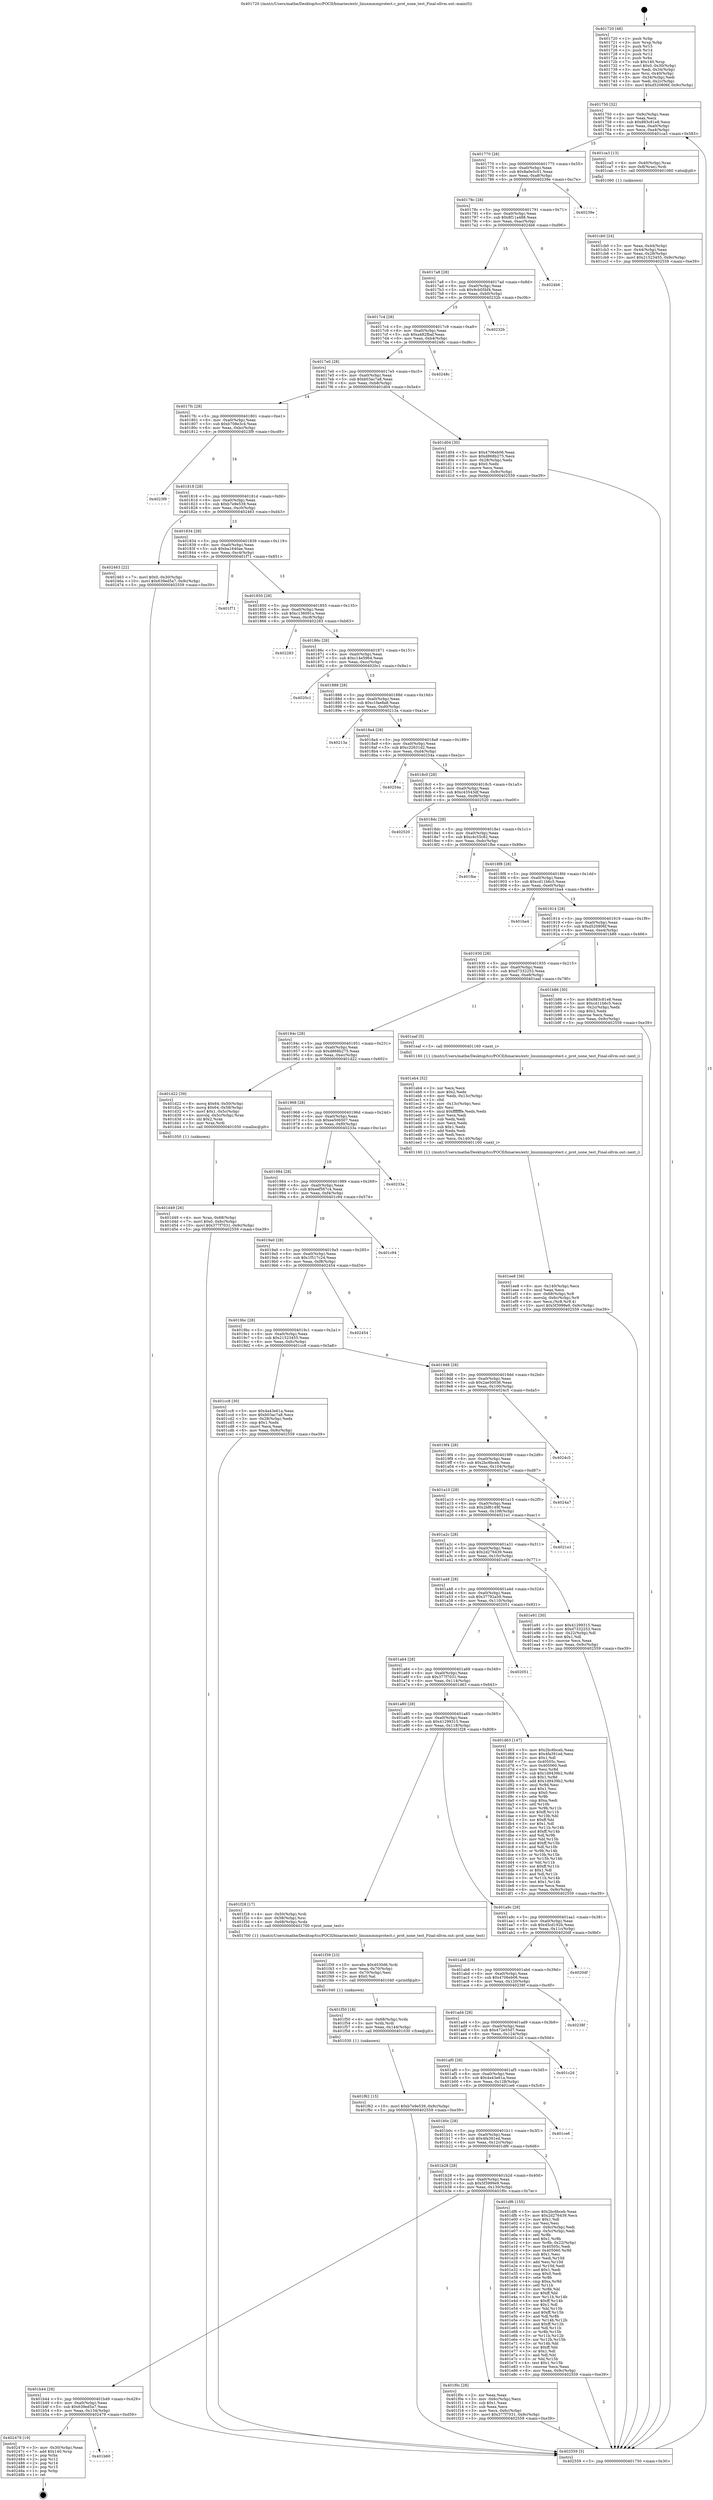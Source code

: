 digraph "0x401720" {
  label = "0x401720 (/mnt/c/Users/mathe/Desktop/tcc/POCII/binaries/extr_linuxmmmprotect.c_prot_none_test_Final-ollvm.out::main(0))"
  labelloc = "t"
  node[shape=record]

  Entry [label="",width=0.3,height=0.3,shape=circle,fillcolor=black,style=filled]
  "0x401750" [label="{
     0x401750 [32]\l
     | [instrs]\l
     &nbsp;&nbsp;0x401750 \<+6\>: mov -0x9c(%rbp),%eax\l
     &nbsp;&nbsp;0x401756 \<+2\>: mov %eax,%ecx\l
     &nbsp;&nbsp;0x401758 \<+6\>: sub $0x883c81e8,%ecx\l
     &nbsp;&nbsp;0x40175e \<+6\>: mov %eax,-0xa0(%rbp)\l
     &nbsp;&nbsp;0x401764 \<+6\>: mov %ecx,-0xa4(%rbp)\l
     &nbsp;&nbsp;0x40176a \<+6\>: je 0000000000401ca3 \<main+0x583\>\l
  }"]
  "0x401ca3" [label="{
     0x401ca3 [13]\l
     | [instrs]\l
     &nbsp;&nbsp;0x401ca3 \<+4\>: mov -0x40(%rbp),%rax\l
     &nbsp;&nbsp;0x401ca7 \<+4\>: mov 0x8(%rax),%rdi\l
     &nbsp;&nbsp;0x401cab \<+5\>: call 0000000000401060 \<atoi@plt\>\l
     | [calls]\l
     &nbsp;&nbsp;0x401060 \{1\} (unknown)\l
  }"]
  "0x401770" [label="{
     0x401770 [28]\l
     | [instrs]\l
     &nbsp;&nbsp;0x401770 \<+5\>: jmp 0000000000401775 \<main+0x55\>\l
     &nbsp;&nbsp;0x401775 \<+6\>: mov -0xa0(%rbp),%eax\l
     &nbsp;&nbsp;0x40177b \<+5\>: sub $0x8a0e5c01,%eax\l
     &nbsp;&nbsp;0x401780 \<+6\>: mov %eax,-0xa8(%rbp)\l
     &nbsp;&nbsp;0x401786 \<+6\>: je 000000000040239e \<main+0xc7e\>\l
  }"]
  Exit [label="",width=0.3,height=0.3,shape=circle,fillcolor=black,style=filled,peripheries=2]
  "0x40239e" [label="{
     0x40239e\l
  }", style=dashed]
  "0x40178c" [label="{
     0x40178c [28]\l
     | [instrs]\l
     &nbsp;&nbsp;0x40178c \<+5\>: jmp 0000000000401791 \<main+0x71\>\l
     &nbsp;&nbsp;0x401791 \<+6\>: mov -0xa0(%rbp),%eax\l
     &nbsp;&nbsp;0x401797 \<+5\>: sub $0x8f11a488,%eax\l
     &nbsp;&nbsp;0x40179c \<+6\>: mov %eax,-0xac(%rbp)\l
     &nbsp;&nbsp;0x4017a2 \<+6\>: je 00000000004024b6 \<main+0xd96\>\l
  }"]
  "0x401b60" [label="{
     0x401b60\l
  }", style=dashed]
  "0x4024b6" [label="{
     0x4024b6\l
  }", style=dashed]
  "0x4017a8" [label="{
     0x4017a8 [28]\l
     | [instrs]\l
     &nbsp;&nbsp;0x4017a8 \<+5\>: jmp 00000000004017ad \<main+0x8d\>\l
     &nbsp;&nbsp;0x4017ad \<+6\>: mov -0xa0(%rbp),%eax\l
     &nbsp;&nbsp;0x4017b3 \<+5\>: sub $0x9cb05bf4,%eax\l
     &nbsp;&nbsp;0x4017b8 \<+6\>: mov %eax,-0xb0(%rbp)\l
     &nbsp;&nbsp;0x4017be \<+6\>: je 000000000040232b \<main+0xc0b\>\l
  }"]
  "0x402479" [label="{
     0x402479 [19]\l
     | [instrs]\l
     &nbsp;&nbsp;0x402479 \<+3\>: mov -0x30(%rbp),%eax\l
     &nbsp;&nbsp;0x40247c \<+7\>: add $0x140,%rsp\l
     &nbsp;&nbsp;0x402483 \<+1\>: pop %rbx\l
     &nbsp;&nbsp;0x402484 \<+2\>: pop %r12\l
     &nbsp;&nbsp;0x402486 \<+2\>: pop %r14\l
     &nbsp;&nbsp;0x402488 \<+2\>: pop %r15\l
     &nbsp;&nbsp;0x40248a \<+1\>: pop %rbp\l
     &nbsp;&nbsp;0x40248b \<+1\>: ret\l
  }"]
  "0x40232b" [label="{
     0x40232b\l
  }", style=dashed]
  "0x4017c4" [label="{
     0x4017c4 [28]\l
     | [instrs]\l
     &nbsp;&nbsp;0x4017c4 \<+5\>: jmp 00000000004017c9 \<main+0xa9\>\l
     &nbsp;&nbsp;0x4017c9 \<+6\>: mov -0xa0(%rbp),%eax\l
     &nbsp;&nbsp;0x4017cf \<+5\>: sub $0xa482fbaf,%eax\l
     &nbsp;&nbsp;0x4017d4 \<+6\>: mov %eax,-0xb4(%rbp)\l
     &nbsp;&nbsp;0x4017da \<+6\>: je 000000000040248c \<main+0xd6c\>\l
  }"]
  "0x401f62" [label="{
     0x401f62 [15]\l
     | [instrs]\l
     &nbsp;&nbsp;0x401f62 \<+10\>: movl $0xb7e9e539,-0x9c(%rbp)\l
     &nbsp;&nbsp;0x401f6c \<+5\>: jmp 0000000000402559 \<main+0xe39\>\l
  }"]
  "0x40248c" [label="{
     0x40248c\l
  }", style=dashed]
  "0x4017e0" [label="{
     0x4017e0 [28]\l
     | [instrs]\l
     &nbsp;&nbsp;0x4017e0 \<+5\>: jmp 00000000004017e5 \<main+0xc5\>\l
     &nbsp;&nbsp;0x4017e5 \<+6\>: mov -0xa0(%rbp),%eax\l
     &nbsp;&nbsp;0x4017eb \<+5\>: sub $0xb03ac7a8,%eax\l
     &nbsp;&nbsp;0x4017f0 \<+6\>: mov %eax,-0xb8(%rbp)\l
     &nbsp;&nbsp;0x4017f6 \<+6\>: je 0000000000401d04 \<main+0x5e4\>\l
  }"]
  "0x401f50" [label="{
     0x401f50 [18]\l
     | [instrs]\l
     &nbsp;&nbsp;0x401f50 \<+4\>: mov -0x68(%rbp),%rdx\l
     &nbsp;&nbsp;0x401f54 \<+3\>: mov %rdx,%rdi\l
     &nbsp;&nbsp;0x401f57 \<+6\>: mov %eax,-0x144(%rbp)\l
     &nbsp;&nbsp;0x401f5d \<+5\>: call 0000000000401030 \<free@plt\>\l
     | [calls]\l
     &nbsp;&nbsp;0x401030 \{1\} (unknown)\l
  }"]
  "0x401d04" [label="{
     0x401d04 [30]\l
     | [instrs]\l
     &nbsp;&nbsp;0x401d04 \<+5\>: mov $0x4706eb06,%eax\l
     &nbsp;&nbsp;0x401d09 \<+5\>: mov $0xd868b275,%ecx\l
     &nbsp;&nbsp;0x401d0e \<+3\>: mov -0x28(%rbp),%edx\l
     &nbsp;&nbsp;0x401d11 \<+3\>: cmp $0x0,%edx\l
     &nbsp;&nbsp;0x401d14 \<+3\>: cmove %ecx,%eax\l
     &nbsp;&nbsp;0x401d17 \<+6\>: mov %eax,-0x9c(%rbp)\l
     &nbsp;&nbsp;0x401d1d \<+5\>: jmp 0000000000402559 \<main+0xe39\>\l
  }"]
  "0x4017fc" [label="{
     0x4017fc [28]\l
     | [instrs]\l
     &nbsp;&nbsp;0x4017fc \<+5\>: jmp 0000000000401801 \<main+0xe1\>\l
     &nbsp;&nbsp;0x401801 \<+6\>: mov -0xa0(%rbp),%eax\l
     &nbsp;&nbsp;0x401807 \<+5\>: sub $0xb708e3c4,%eax\l
     &nbsp;&nbsp;0x40180c \<+6\>: mov %eax,-0xbc(%rbp)\l
     &nbsp;&nbsp;0x401812 \<+6\>: je 00000000004023f9 \<main+0xcd9\>\l
  }"]
  "0x401f39" [label="{
     0x401f39 [23]\l
     | [instrs]\l
     &nbsp;&nbsp;0x401f39 \<+10\>: movabs $0x4030d6,%rdi\l
     &nbsp;&nbsp;0x401f43 \<+3\>: mov %eax,-0x70(%rbp)\l
     &nbsp;&nbsp;0x401f46 \<+3\>: mov -0x70(%rbp),%esi\l
     &nbsp;&nbsp;0x401f49 \<+2\>: mov $0x0,%al\l
     &nbsp;&nbsp;0x401f4b \<+5\>: call 0000000000401040 \<printf@plt\>\l
     | [calls]\l
     &nbsp;&nbsp;0x401040 \{1\} (unknown)\l
  }"]
  "0x4023f9" [label="{
     0x4023f9\l
  }", style=dashed]
  "0x401818" [label="{
     0x401818 [28]\l
     | [instrs]\l
     &nbsp;&nbsp;0x401818 \<+5\>: jmp 000000000040181d \<main+0xfd\>\l
     &nbsp;&nbsp;0x40181d \<+6\>: mov -0xa0(%rbp),%eax\l
     &nbsp;&nbsp;0x401823 \<+5\>: sub $0xb7e9e539,%eax\l
     &nbsp;&nbsp;0x401828 \<+6\>: mov %eax,-0xc0(%rbp)\l
     &nbsp;&nbsp;0x40182e \<+6\>: je 0000000000402463 \<main+0xd43\>\l
  }"]
  "0x401b44" [label="{
     0x401b44 [28]\l
     | [instrs]\l
     &nbsp;&nbsp;0x401b44 \<+5\>: jmp 0000000000401b49 \<main+0x429\>\l
     &nbsp;&nbsp;0x401b49 \<+6\>: mov -0xa0(%rbp),%eax\l
     &nbsp;&nbsp;0x401b4f \<+5\>: sub $0x639ed5a7,%eax\l
     &nbsp;&nbsp;0x401b54 \<+6\>: mov %eax,-0x134(%rbp)\l
     &nbsp;&nbsp;0x401b5a \<+6\>: je 0000000000402479 \<main+0xd59\>\l
  }"]
  "0x402463" [label="{
     0x402463 [22]\l
     | [instrs]\l
     &nbsp;&nbsp;0x402463 \<+7\>: movl $0x0,-0x30(%rbp)\l
     &nbsp;&nbsp;0x40246a \<+10\>: movl $0x639ed5a7,-0x9c(%rbp)\l
     &nbsp;&nbsp;0x402474 \<+5\>: jmp 0000000000402559 \<main+0xe39\>\l
  }"]
  "0x401834" [label="{
     0x401834 [28]\l
     | [instrs]\l
     &nbsp;&nbsp;0x401834 \<+5\>: jmp 0000000000401839 \<main+0x119\>\l
     &nbsp;&nbsp;0x401839 \<+6\>: mov -0xa0(%rbp),%eax\l
     &nbsp;&nbsp;0x40183f \<+5\>: sub $0xba1640ae,%eax\l
     &nbsp;&nbsp;0x401844 \<+6\>: mov %eax,-0xc4(%rbp)\l
     &nbsp;&nbsp;0x40184a \<+6\>: je 0000000000401f71 \<main+0x851\>\l
  }"]
  "0x401f0c" [label="{
     0x401f0c [28]\l
     | [instrs]\l
     &nbsp;&nbsp;0x401f0c \<+2\>: xor %eax,%eax\l
     &nbsp;&nbsp;0x401f0e \<+3\>: mov -0x6c(%rbp),%ecx\l
     &nbsp;&nbsp;0x401f11 \<+3\>: sub $0x1,%eax\l
     &nbsp;&nbsp;0x401f14 \<+2\>: sub %eax,%ecx\l
     &nbsp;&nbsp;0x401f16 \<+3\>: mov %ecx,-0x6c(%rbp)\l
     &nbsp;&nbsp;0x401f19 \<+10\>: movl $0x377f7031,-0x9c(%rbp)\l
     &nbsp;&nbsp;0x401f23 \<+5\>: jmp 0000000000402559 \<main+0xe39\>\l
  }"]
  "0x401f71" [label="{
     0x401f71\l
  }", style=dashed]
  "0x401850" [label="{
     0x401850 [28]\l
     | [instrs]\l
     &nbsp;&nbsp;0x401850 \<+5\>: jmp 0000000000401855 \<main+0x135\>\l
     &nbsp;&nbsp;0x401855 \<+6\>: mov -0xa0(%rbp),%eax\l
     &nbsp;&nbsp;0x40185b \<+5\>: sub $0xc136091a,%eax\l
     &nbsp;&nbsp;0x401860 \<+6\>: mov %eax,-0xc8(%rbp)\l
     &nbsp;&nbsp;0x401866 \<+6\>: je 0000000000402283 \<main+0xb63\>\l
  }"]
  "0x401ee8" [label="{
     0x401ee8 [36]\l
     | [instrs]\l
     &nbsp;&nbsp;0x401ee8 \<+6\>: mov -0x140(%rbp),%ecx\l
     &nbsp;&nbsp;0x401eee \<+3\>: imul %eax,%ecx\l
     &nbsp;&nbsp;0x401ef1 \<+4\>: mov -0x68(%rbp),%r8\l
     &nbsp;&nbsp;0x401ef5 \<+4\>: movslq -0x6c(%rbp),%r9\l
     &nbsp;&nbsp;0x401ef9 \<+4\>: mov %ecx,(%r8,%r9,4)\l
     &nbsp;&nbsp;0x401efd \<+10\>: movl $0x5f3999e9,-0x9c(%rbp)\l
     &nbsp;&nbsp;0x401f07 \<+5\>: jmp 0000000000402559 \<main+0xe39\>\l
  }"]
  "0x402283" [label="{
     0x402283\l
  }", style=dashed]
  "0x40186c" [label="{
     0x40186c [28]\l
     | [instrs]\l
     &nbsp;&nbsp;0x40186c \<+5\>: jmp 0000000000401871 \<main+0x151\>\l
     &nbsp;&nbsp;0x401871 \<+6\>: mov -0xa0(%rbp),%eax\l
     &nbsp;&nbsp;0x401877 \<+5\>: sub $0xc14e5964,%eax\l
     &nbsp;&nbsp;0x40187c \<+6\>: mov %eax,-0xcc(%rbp)\l
     &nbsp;&nbsp;0x401882 \<+6\>: je 00000000004020c1 \<main+0x9a1\>\l
  }"]
  "0x401eb4" [label="{
     0x401eb4 [52]\l
     | [instrs]\l
     &nbsp;&nbsp;0x401eb4 \<+2\>: xor %ecx,%ecx\l
     &nbsp;&nbsp;0x401eb6 \<+5\>: mov $0x2,%edx\l
     &nbsp;&nbsp;0x401ebb \<+6\>: mov %edx,-0x13c(%rbp)\l
     &nbsp;&nbsp;0x401ec1 \<+1\>: cltd\l
     &nbsp;&nbsp;0x401ec2 \<+6\>: mov -0x13c(%rbp),%esi\l
     &nbsp;&nbsp;0x401ec8 \<+2\>: idiv %esi\l
     &nbsp;&nbsp;0x401eca \<+6\>: imul $0xfffffffe,%edx,%edx\l
     &nbsp;&nbsp;0x401ed0 \<+2\>: mov %ecx,%edi\l
     &nbsp;&nbsp;0x401ed2 \<+2\>: sub %edx,%edi\l
     &nbsp;&nbsp;0x401ed4 \<+2\>: mov %ecx,%edx\l
     &nbsp;&nbsp;0x401ed6 \<+3\>: sub $0x1,%edx\l
     &nbsp;&nbsp;0x401ed9 \<+2\>: add %edx,%edi\l
     &nbsp;&nbsp;0x401edb \<+2\>: sub %edi,%ecx\l
     &nbsp;&nbsp;0x401edd \<+6\>: mov %ecx,-0x140(%rbp)\l
     &nbsp;&nbsp;0x401ee3 \<+5\>: call 0000000000401160 \<next_i\>\l
     | [calls]\l
     &nbsp;&nbsp;0x401160 \{1\} (/mnt/c/Users/mathe/Desktop/tcc/POCII/binaries/extr_linuxmmmprotect.c_prot_none_test_Final-ollvm.out::next_i)\l
  }"]
  "0x4020c1" [label="{
     0x4020c1\l
  }", style=dashed]
  "0x401888" [label="{
     0x401888 [28]\l
     | [instrs]\l
     &nbsp;&nbsp;0x401888 \<+5\>: jmp 000000000040188d \<main+0x16d\>\l
     &nbsp;&nbsp;0x40188d \<+6\>: mov -0xa0(%rbp),%eax\l
     &nbsp;&nbsp;0x401893 \<+5\>: sub $0xc1fae8a8,%eax\l
     &nbsp;&nbsp;0x401898 \<+6\>: mov %eax,-0xd0(%rbp)\l
     &nbsp;&nbsp;0x40189e \<+6\>: je 000000000040213a \<main+0xa1a\>\l
  }"]
  "0x401b28" [label="{
     0x401b28 [28]\l
     | [instrs]\l
     &nbsp;&nbsp;0x401b28 \<+5\>: jmp 0000000000401b2d \<main+0x40d\>\l
     &nbsp;&nbsp;0x401b2d \<+6\>: mov -0xa0(%rbp),%eax\l
     &nbsp;&nbsp;0x401b33 \<+5\>: sub $0x5f3999e9,%eax\l
     &nbsp;&nbsp;0x401b38 \<+6\>: mov %eax,-0x130(%rbp)\l
     &nbsp;&nbsp;0x401b3e \<+6\>: je 0000000000401f0c \<main+0x7ec\>\l
  }"]
  "0x40213a" [label="{
     0x40213a\l
  }", style=dashed]
  "0x4018a4" [label="{
     0x4018a4 [28]\l
     | [instrs]\l
     &nbsp;&nbsp;0x4018a4 \<+5\>: jmp 00000000004018a9 \<main+0x189\>\l
     &nbsp;&nbsp;0x4018a9 \<+6\>: mov -0xa0(%rbp),%eax\l
     &nbsp;&nbsp;0x4018af \<+5\>: sub $0xc32631d2,%eax\l
     &nbsp;&nbsp;0x4018b4 \<+6\>: mov %eax,-0xd4(%rbp)\l
     &nbsp;&nbsp;0x4018ba \<+6\>: je 000000000040254a \<main+0xe2a\>\l
  }"]
  "0x401df6" [label="{
     0x401df6 [155]\l
     | [instrs]\l
     &nbsp;&nbsp;0x401df6 \<+5\>: mov $0x2bc6bceb,%eax\l
     &nbsp;&nbsp;0x401dfb \<+5\>: mov $0x2d276439,%ecx\l
     &nbsp;&nbsp;0x401e00 \<+2\>: mov $0x1,%dl\l
     &nbsp;&nbsp;0x401e02 \<+2\>: xor %esi,%esi\l
     &nbsp;&nbsp;0x401e04 \<+3\>: mov -0x6c(%rbp),%edi\l
     &nbsp;&nbsp;0x401e07 \<+3\>: cmp -0x5c(%rbp),%edi\l
     &nbsp;&nbsp;0x401e0a \<+4\>: setl %r8b\l
     &nbsp;&nbsp;0x401e0e \<+4\>: and $0x1,%r8b\l
     &nbsp;&nbsp;0x401e12 \<+4\>: mov %r8b,-0x22(%rbp)\l
     &nbsp;&nbsp;0x401e16 \<+7\>: mov 0x40505c,%edi\l
     &nbsp;&nbsp;0x401e1d \<+8\>: mov 0x405060,%r9d\l
     &nbsp;&nbsp;0x401e25 \<+3\>: sub $0x1,%esi\l
     &nbsp;&nbsp;0x401e28 \<+3\>: mov %edi,%r10d\l
     &nbsp;&nbsp;0x401e2b \<+3\>: add %esi,%r10d\l
     &nbsp;&nbsp;0x401e2e \<+4\>: imul %r10d,%edi\l
     &nbsp;&nbsp;0x401e32 \<+3\>: and $0x1,%edi\l
     &nbsp;&nbsp;0x401e35 \<+3\>: cmp $0x0,%edi\l
     &nbsp;&nbsp;0x401e38 \<+4\>: sete %r8b\l
     &nbsp;&nbsp;0x401e3c \<+4\>: cmp $0xa,%r9d\l
     &nbsp;&nbsp;0x401e40 \<+4\>: setl %r11b\l
     &nbsp;&nbsp;0x401e44 \<+3\>: mov %r8b,%bl\l
     &nbsp;&nbsp;0x401e47 \<+3\>: xor $0xff,%bl\l
     &nbsp;&nbsp;0x401e4a \<+3\>: mov %r11b,%r14b\l
     &nbsp;&nbsp;0x401e4d \<+4\>: xor $0xff,%r14b\l
     &nbsp;&nbsp;0x401e51 \<+3\>: xor $0x1,%dl\l
     &nbsp;&nbsp;0x401e54 \<+3\>: mov %bl,%r15b\l
     &nbsp;&nbsp;0x401e57 \<+4\>: and $0xff,%r15b\l
     &nbsp;&nbsp;0x401e5b \<+3\>: and %dl,%r8b\l
     &nbsp;&nbsp;0x401e5e \<+3\>: mov %r14b,%r12b\l
     &nbsp;&nbsp;0x401e61 \<+4\>: and $0xff,%r12b\l
     &nbsp;&nbsp;0x401e65 \<+3\>: and %dl,%r11b\l
     &nbsp;&nbsp;0x401e68 \<+3\>: or %r8b,%r15b\l
     &nbsp;&nbsp;0x401e6b \<+3\>: or %r11b,%r12b\l
     &nbsp;&nbsp;0x401e6e \<+3\>: xor %r12b,%r15b\l
     &nbsp;&nbsp;0x401e71 \<+3\>: or %r14b,%bl\l
     &nbsp;&nbsp;0x401e74 \<+3\>: xor $0xff,%bl\l
     &nbsp;&nbsp;0x401e77 \<+3\>: or $0x1,%dl\l
     &nbsp;&nbsp;0x401e7a \<+2\>: and %dl,%bl\l
     &nbsp;&nbsp;0x401e7c \<+3\>: or %bl,%r15b\l
     &nbsp;&nbsp;0x401e7f \<+4\>: test $0x1,%r15b\l
     &nbsp;&nbsp;0x401e83 \<+3\>: cmovne %ecx,%eax\l
     &nbsp;&nbsp;0x401e86 \<+6\>: mov %eax,-0x9c(%rbp)\l
     &nbsp;&nbsp;0x401e8c \<+5\>: jmp 0000000000402559 \<main+0xe39\>\l
  }"]
  "0x40254a" [label="{
     0x40254a\l
  }", style=dashed]
  "0x4018c0" [label="{
     0x4018c0 [28]\l
     | [instrs]\l
     &nbsp;&nbsp;0x4018c0 \<+5\>: jmp 00000000004018c5 \<main+0x1a5\>\l
     &nbsp;&nbsp;0x4018c5 \<+6\>: mov -0xa0(%rbp),%eax\l
     &nbsp;&nbsp;0x4018cb \<+5\>: sub $0xc43543df,%eax\l
     &nbsp;&nbsp;0x4018d0 \<+6\>: mov %eax,-0xd8(%rbp)\l
     &nbsp;&nbsp;0x4018d6 \<+6\>: je 0000000000402520 \<main+0xe00\>\l
  }"]
  "0x401b0c" [label="{
     0x401b0c [28]\l
     | [instrs]\l
     &nbsp;&nbsp;0x401b0c \<+5\>: jmp 0000000000401b11 \<main+0x3f1\>\l
     &nbsp;&nbsp;0x401b11 \<+6\>: mov -0xa0(%rbp),%eax\l
     &nbsp;&nbsp;0x401b17 \<+5\>: sub $0x4fa391ed,%eax\l
     &nbsp;&nbsp;0x401b1c \<+6\>: mov %eax,-0x12c(%rbp)\l
     &nbsp;&nbsp;0x401b22 \<+6\>: je 0000000000401df6 \<main+0x6d6\>\l
  }"]
  "0x402520" [label="{
     0x402520\l
  }", style=dashed]
  "0x4018dc" [label="{
     0x4018dc [28]\l
     | [instrs]\l
     &nbsp;&nbsp;0x4018dc \<+5\>: jmp 00000000004018e1 \<main+0x1c1\>\l
     &nbsp;&nbsp;0x4018e1 \<+6\>: mov -0xa0(%rbp),%eax\l
     &nbsp;&nbsp;0x4018e7 \<+5\>: sub $0xc4c55c82,%eax\l
     &nbsp;&nbsp;0x4018ec \<+6\>: mov %eax,-0xdc(%rbp)\l
     &nbsp;&nbsp;0x4018f2 \<+6\>: je 0000000000401fbe \<main+0x89e\>\l
  }"]
  "0x401ce6" [label="{
     0x401ce6\l
  }", style=dashed]
  "0x401fbe" [label="{
     0x401fbe\l
  }", style=dashed]
  "0x4018f8" [label="{
     0x4018f8 [28]\l
     | [instrs]\l
     &nbsp;&nbsp;0x4018f8 \<+5\>: jmp 00000000004018fd \<main+0x1dd\>\l
     &nbsp;&nbsp;0x4018fd \<+6\>: mov -0xa0(%rbp),%eax\l
     &nbsp;&nbsp;0x401903 \<+5\>: sub $0xcd11b6c5,%eax\l
     &nbsp;&nbsp;0x401908 \<+6\>: mov %eax,-0xe0(%rbp)\l
     &nbsp;&nbsp;0x40190e \<+6\>: je 0000000000401ba4 \<main+0x484\>\l
  }"]
  "0x401af0" [label="{
     0x401af0 [28]\l
     | [instrs]\l
     &nbsp;&nbsp;0x401af0 \<+5\>: jmp 0000000000401af5 \<main+0x3d5\>\l
     &nbsp;&nbsp;0x401af5 \<+6\>: mov -0xa0(%rbp),%eax\l
     &nbsp;&nbsp;0x401afb \<+5\>: sub $0x4a43e61a,%eax\l
     &nbsp;&nbsp;0x401b00 \<+6\>: mov %eax,-0x128(%rbp)\l
     &nbsp;&nbsp;0x401b06 \<+6\>: je 0000000000401ce6 \<main+0x5c6\>\l
  }"]
  "0x401ba4" [label="{
     0x401ba4\l
  }", style=dashed]
  "0x401914" [label="{
     0x401914 [28]\l
     | [instrs]\l
     &nbsp;&nbsp;0x401914 \<+5\>: jmp 0000000000401919 \<main+0x1f9\>\l
     &nbsp;&nbsp;0x401919 \<+6\>: mov -0xa0(%rbp),%eax\l
     &nbsp;&nbsp;0x40191f \<+5\>: sub $0xd520806f,%eax\l
     &nbsp;&nbsp;0x401924 \<+6\>: mov %eax,-0xe4(%rbp)\l
     &nbsp;&nbsp;0x40192a \<+6\>: je 0000000000401b86 \<main+0x466\>\l
  }"]
  "0x401c2d" [label="{
     0x401c2d\l
  }", style=dashed]
  "0x401b86" [label="{
     0x401b86 [30]\l
     | [instrs]\l
     &nbsp;&nbsp;0x401b86 \<+5\>: mov $0x883c81e8,%eax\l
     &nbsp;&nbsp;0x401b8b \<+5\>: mov $0xcd11b6c5,%ecx\l
     &nbsp;&nbsp;0x401b90 \<+3\>: mov -0x2c(%rbp),%edx\l
     &nbsp;&nbsp;0x401b93 \<+3\>: cmp $0x2,%edx\l
     &nbsp;&nbsp;0x401b96 \<+3\>: cmovne %ecx,%eax\l
     &nbsp;&nbsp;0x401b99 \<+6\>: mov %eax,-0x9c(%rbp)\l
     &nbsp;&nbsp;0x401b9f \<+5\>: jmp 0000000000402559 \<main+0xe39\>\l
  }"]
  "0x401930" [label="{
     0x401930 [28]\l
     | [instrs]\l
     &nbsp;&nbsp;0x401930 \<+5\>: jmp 0000000000401935 \<main+0x215\>\l
     &nbsp;&nbsp;0x401935 \<+6\>: mov -0xa0(%rbp),%eax\l
     &nbsp;&nbsp;0x40193b \<+5\>: sub $0xd7332253,%eax\l
     &nbsp;&nbsp;0x401940 \<+6\>: mov %eax,-0xe8(%rbp)\l
     &nbsp;&nbsp;0x401946 \<+6\>: je 0000000000401eaf \<main+0x78f\>\l
  }"]
  "0x402559" [label="{
     0x402559 [5]\l
     | [instrs]\l
     &nbsp;&nbsp;0x402559 \<+5\>: jmp 0000000000401750 \<main+0x30\>\l
  }"]
  "0x401720" [label="{
     0x401720 [48]\l
     | [instrs]\l
     &nbsp;&nbsp;0x401720 \<+1\>: push %rbp\l
     &nbsp;&nbsp;0x401721 \<+3\>: mov %rsp,%rbp\l
     &nbsp;&nbsp;0x401724 \<+2\>: push %r15\l
     &nbsp;&nbsp;0x401726 \<+2\>: push %r14\l
     &nbsp;&nbsp;0x401728 \<+2\>: push %r12\l
     &nbsp;&nbsp;0x40172a \<+1\>: push %rbx\l
     &nbsp;&nbsp;0x40172b \<+7\>: sub $0x140,%rsp\l
     &nbsp;&nbsp;0x401732 \<+7\>: movl $0x0,-0x30(%rbp)\l
     &nbsp;&nbsp;0x401739 \<+3\>: mov %edi,-0x34(%rbp)\l
     &nbsp;&nbsp;0x40173c \<+4\>: mov %rsi,-0x40(%rbp)\l
     &nbsp;&nbsp;0x401740 \<+3\>: mov -0x34(%rbp),%edi\l
     &nbsp;&nbsp;0x401743 \<+3\>: mov %edi,-0x2c(%rbp)\l
     &nbsp;&nbsp;0x401746 \<+10\>: movl $0xd520806f,-0x9c(%rbp)\l
  }"]
  "0x401cb0" [label="{
     0x401cb0 [24]\l
     | [instrs]\l
     &nbsp;&nbsp;0x401cb0 \<+3\>: mov %eax,-0x44(%rbp)\l
     &nbsp;&nbsp;0x401cb3 \<+3\>: mov -0x44(%rbp),%eax\l
     &nbsp;&nbsp;0x401cb6 \<+3\>: mov %eax,-0x28(%rbp)\l
     &nbsp;&nbsp;0x401cb9 \<+10\>: movl $0x21523455,-0x9c(%rbp)\l
     &nbsp;&nbsp;0x401cc3 \<+5\>: jmp 0000000000402559 \<main+0xe39\>\l
  }"]
  "0x401ad4" [label="{
     0x401ad4 [28]\l
     | [instrs]\l
     &nbsp;&nbsp;0x401ad4 \<+5\>: jmp 0000000000401ad9 \<main+0x3b9\>\l
     &nbsp;&nbsp;0x401ad9 \<+6\>: mov -0xa0(%rbp),%eax\l
     &nbsp;&nbsp;0x401adf \<+5\>: sub $0x472e55d7,%eax\l
     &nbsp;&nbsp;0x401ae4 \<+6\>: mov %eax,-0x124(%rbp)\l
     &nbsp;&nbsp;0x401aea \<+6\>: je 0000000000401c2d \<main+0x50d\>\l
  }"]
  "0x401eaf" [label="{
     0x401eaf [5]\l
     | [instrs]\l
     &nbsp;&nbsp;0x401eaf \<+5\>: call 0000000000401160 \<next_i\>\l
     | [calls]\l
     &nbsp;&nbsp;0x401160 \{1\} (/mnt/c/Users/mathe/Desktop/tcc/POCII/binaries/extr_linuxmmmprotect.c_prot_none_test_Final-ollvm.out::next_i)\l
  }"]
  "0x40194c" [label="{
     0x40194c [28]\l
     | [instrs]\l
     &nbsp;&nbsp;0x40194c \<+5\>: jmp 0000000000401951 \<main+0x231\>\l
     &nbsp;&nbsp;0x401951 \<+6\>: mov -0xa0(%rbp),%eax\l
     &nbsp;&nbsp;0x401957 \<+5\>: sub $0xd868b275,%eax\l
     &nbsp;&nbsp;0x40195c \<+6\>: mov %eax,-0xec(%rbp)\l
     &nbsp;&nbsp;0x401962 \<+6\>: je 0000000000401d22 \<main+0x602\>\l
  }"]
  "0x40238f" [label="{
     0x40238f\l
  }", style=dashed]
  "0x401d22" [label="{
     0x401d22 [39]\l
     | [instrs]\l
     &nbsp;&nbsp;0x401d22 \<+8\>: movq $0x64,-0x50(%rbp)\l
     &nbsp;&nbsp;0x401d2a \<+8\>: movq $0x64,-0x58(%rbp)\l
     &nbsp;&nbsp;0x401d32 \<+7\>: movl $0x1,-0x5c(%rbp)\l
     &nbsp;&nbsp;0x401d39 \<+4\>: movslq -0x5c(%rbp),%rax\l
     &nbsp;&nbsp;0x401d3d \<+4\>: shl $0x2,%rax\l
     &nbsp;&nbsp;0x401d41 \<+3\>: mov %rax,%rdi\l
     &nbsp;&nbsp;0x401d44 \<+5\>: call 0000000000401050 \<malloc@plt\>\l
     | [calls]\l
     &nbsp;&nbsp;0x401050 \{1\} (unknown)\l
  }"]
  "0x401968" [label="{
     0x401968 [28]\l
     | [instrs]\l
     &nbsp;&nbsp;0x401968 \<+5\>: jmp 000000000040196d \<main+0x24d\>\l
     &nbsp;&nbsp;0x40196d \<+6\>: mov -0xa0(%rbp),%eax\l
     &nbsp;&nbsp;0x401973 \<+5\>: sub $0xee506507,%eax\l
     &nbsp;&nbsp;0x401978 \<+6\>: mov %eax,-0xf0(%rbp)\l
     &nbsp;&nbsp;0x40197e \<+6\>: je 000000000040233a \<main+0xc1a\>\l
  }"]
  "0x401ab8" [label="{
     0x401ab8 [28]\l
     | [instrs]\l
     &nbsp;&nbsp;0x401ab8 \<+5\>: jmp 0000000000401abd \<main+0x39d\>\l
     &nbsp;&nbsp;0x401abd \<+6\>: mov -0xa0(%rbp),%eax\l
     &nbsp;&nbsp;0x401ac3 \<+5\>: sub $0x4706eb06,%eax\l
     &nbsp;&nbsp;0x401ac8 \<+6\>: mov %eax,-0x120(%rbp)\l
     &nbsp;&nbsp;0x401ace \<+6\>: je 000000000040238f \<main+0xc6f\>\l
  }"]
  "0x40233a" [label="{
     0x40233a\l
  }", style=dashed]
  "0x401984" [label="{
     0x401984 [28]\l
     | [instrs]\l
     &nbsp;&nbsp;0x401984 \<+5\>: jmp 0000000000401989 \<main+0x269\>\l
     &nbsp;&nbsp;0x401989 \<+6\>: mov -0xa0(%rbp),%eax\l
     &nbsp;&nbsp;0x40198f \<+5\>: sub $0xeef567c4,%eax\l
     &nbsp;&nbsp;0x401994 \<+6\>: mov %eax,-0xf4(%rbp)\l
     &nbsp;&nbsp;0x40199a \<+6\>: je 0000000000401c94 \<main+0x574\>\l
  }"]
  "0x4020df" [label="{
     0x4020df\l
  }", style=dashed]
  "0x401c94" [label="{
     0x401c94\l
  }", style=dashed]
  "0x4019a0" [label="{
     0x4019a0 [28]\l
     | [instrs]\l
     &nbsp;&nbsp;0x4019a0 \<+5\>: jmp 00000000004019a5 \<main+0x285\>\l
     &nbsp;&nbsp;0x4019a5 \<+6\>: mov -0xa0(%rbp),%eax\l
     &nbsp;&nbsp;0x4019ab \<+5\>: sub $0x1f517c24,%eax\l
     &nbsp;&nbsp;0x4019b0 \<+6\>: mov %eax,-0xf8(%rbp)\l
     &nbsp;&nbsp;0x4019b6 \<+6\>: je 0000000000402454 \<main+0xd34\>\l
  }"]
  "0x401a9c" [label="{
     0x401a9c [28]\l
     | [instrs]\l
     &nbsp;&nbsp;0x401a9c \<+5\>: jmp 0000000000401aa1 \<main+0x381\>\l
     &nbsp;&nbsp;0x401aa1 \<+6\>: mov -0xa0(%rbp),%eax\l
     &nbsp;&nbsp;0x401aa7 \<+5\>: sub $0x45cd192b,%eax\l
     &nbsp;&nbsp;0x401aac \<+6\>: mov %eax,-0x11c(%rbp)\l
     &nbsp;&nbsp;0x401ab2 \<+6\>: je 00000000004020df \<main+0x9bf\>\l
  }"]
  "0x402454" [label="{
     0x402454\l
  }", style=dashed]
  "0x4019bc" [label="{
     0x4019bc [28]\l
     | [instrs]\l
     &nbsp;&nbsp;0x4019bc \<+5\>: jmp 00000000004019c1 \<main+0x2a1\>\l
     &nbsp;&nbsp;0x4019c1 \<+6\>: mov -0xa0(%rbp),%eax\l
     &nbsp;&nbsp;0x4019c7 \<+5\>: sub $0x21523455,%eax\l
     &nbsp;&nbsp;0x4019cc \<+6\>: mov %eax,-0xfc(%rbp)\l
     &nbsp;&nbsp;0x4019d2 \<+6\>: je 0000000000401cc8 \<main+0x5a8\>\l
  }"]
  "0x401f28" [label="{
     0x401f28 [17]\l
     | [instrs]\l
     &nbsp;&nbsp;0x401f28 \<+4\>: mov -0x50(%rbp),%rdi\l
     &nbsp;&nbsp;0x401f2c \<+4\>: mov -0x58(%rbp),%rsi\l
     &nbsp;&nbsp;0x401f30 \<+4\>: mov -0x68(%rbp),%rdx\l
     &nbsp;&nbsp;0x401f34 \<+5\>: call 0000000000401700 \<prot_none_test\>\l
     | [calls]\l
     &nbsp;&nbsp;0x401700 \{1\} (/mnt/c/Users/mathe/Desktop/tcc/POCII/binaries/extr_linuxmmmprotect.c_prot_none_test_Final-ollvm.out::prot_none_test)\l
  }"]
  "0x401cc8" [label="{
     0x401cc8 [30]\l
     | [instrs]\l
     &nbsp;&nbsp;0x401cc8 \<+5\>: mov $0x4a43e61a,%eax\l
     &nbsp;&nbsp;0x401ccd \<+5\>: mov $0xb03ac7a8,%ecx\l
     &nbsp;&nbsp;0x401cd2 \<+3\>: mov -0x28(%rbp),%edx\l
     &nbsp;&nbsp;0x401cd5 \<+3\>: cmp $0x1,%edx\l
     &nbsp;&nbsp;0x401cd8 \<+3\>: cmovl %ecx,%eax\l
     &nbsp;&nbsp;0x401cdb \<+6\>: mov %eax,-0x9c(%rbp)\l
     &nbsp;&nbsp;0x401ce1 \<+5\>: jmp 0000000000402559 \<main+0xe39\>\l
  }"]
  "0x4019d8" [label="{
     0x4019d8 [28]\l
     | [instrs]\l
     &nbsp;&nbsp;0x4019d8 \<+5\>: jmp 00000000004019dd \<main+0x2bd\>\l
     &nbsp;&nbsp;0x4019dd \<+6\>: mov -0xa0(%rbp),%eax\l
     &nbsp;&nbsp;0x4019e3 \<+5\>: sub $0x2ae50036,%eax\l
     &nbsp;&nbsp;0x4019e8 \<+6\>: mov %eax,-0x100(%rbp)\l
     &nbsp;&nbsp;0x4019ee \<+6\>: je 00000000004024c5 \<main+0xda5\>\l
  }"]
  "0x401d49" [label="{
     0x401d49 [26]\l
     | [instrs]\l
     &nbsp;&nbsp;0x401d49 \<+4\>: mov %rax,-0x68(%rbp)\l
     &nbsp;&nbsp;0x401d4d \<+7\>: movl $0x0,-0x6c(%rbp)\l
     &nbsp;&nbsp;0x401d54 \<+10\>: movl $0x377f7031,-0x9c(%rbp)\l
     &nbsp;&nbsp;0x401d5e \<+5\>: jmp 0000000000402559 \<main+0xe39\>\l
  }"]
  "0x401a80" [label="{
     0x401a80 [28]\l
     | [instrs]\l
     &nbsp;&nbsp;0x401a80 \<+5\>: jmp 0000000000401a85 \<main+0x365\>\l
     &nbsp;&nbsp;0x401a85 \<+6\>: mov -0xa0(%rbp),%eax\l
     &nbsp;&nbsp;0x401a8b \<+5\>: sub $0x41299315,%eax\l
     &nbsp;&nbsp;0x401a90 \<+6\>: mov %eax,-0x118(%rbp)\l
     &nbsp;&nbsp;0x401a96 \<+6\>: je 0000000000401f28 \<main+0x808\>\l
  }"]
  "0x4024c5" [label="{
     0x4024c5\l
  }", style=dashed]
  "0x4019f4" [label="{
     0x4019f4 [28]\l
     | [instrs]\l
     &nbsp;&nbsp;0x4019f4 \<+5\>: jmp 00000000004019f9 \<main+0x2d9\>\l
     &nbsp;&nbsp;0x4019f9 \<+6\>: mov -0xa0(%rbp),%eax\l
     &nbsp;&nbsp;0x4019ff \<+5\>: sub $0x2bc6bceb,%eax\l
     &nbsp;&nbsp;0x401a04 \<+6\>: mov %eax,-0x104(%rbp)\l
     &nbsp;&nbsp;0x401a0a \<+6\>: je 00000000004024a7 \<main+0xd87\>\l
  }"]
  "0x401d63" [label="{
     0x401d63 [147]\l
     | [instrs]\l
     &nbsp;&nbsp;0x401d63 \<+5\>: mov $0x2bc6bceb,%eax\l
     &nbsp;&nbsp;0x401d68 \<+5\>: mov $0x4fa391ed,%ecx\l
     &nbsp;&nbsp;0x401d6d \<+2\>: mov $0x1,%dl\l
     &nbsp;&nbsp;0x401d6f \<+7\>: mov 0x40505c,%esi\l
     &nbsp;&nbsp;0x401d76 \<+7\>: mov 0x405060,%edi\l
     &nbsp;&nbsp;0x401d7d \<+3\>: mov %esi,%r8d\l
     &nbsp;&nbsp;0x401d80 \<+7\>: sub $0x1d9439b2,%r8d\l
     &nbsp;&nbsp;0x401d87 \<+4\>: sub $0x1,%r8d\l
     &nbsp;&nbsp;0x401d8b \<+7\>: add $0x1d9439b2,%r8d\l
     &nbsp;&nbsp;0x401d92 \<+4\>: imul %r8d,%esi\l
     &nbsp;&nbsp;0x401d96 \<+3\>: and $0x1,%esi\l
     &nbsp;&nbsp;0x401d99 \<+3\>: cmp $0x0,%esi\l
     &nbsp;&nbsp;0x401d9c \<+4\>: sete %r9b\l
     &nbsp;&nbsp;0x401da0 \<+3\>: cmp $0xa,%edi\l
     &nbsp;&nbsp;0x401da3 \<+4\>: setl %r10b\l
     &nbsp;&nbsp;0x401da7 \<+3\>: mov %r9b,%r11b\l
     &nbsp;&nbsp;0x401daa \<+4\>: xor $0xff,%r11b\l
     &nbsp;&nbsp;0x401dae \<+3\>: mov %r10b,%bl\l
     &nbsp;&nbsp;0x401db1 \<+3\>: xor $0xff,%bl\l
     &nbsp;&nbsp;0x401db4 \<+3\>: xor $0x1,%dl\l
     &nbsp;&nbsp;0x401db7 \<+3\>: mov %r11b,%r14b\l
     &nbsp;&nbsp;0x401dba \<+4\>: and $0xff,%r14b\l
     &nbsp;&nbsp;0x401dbe \<+3\>: and %dl,%r9b\l
     &nbsp;&nbsp;0x401dc1 \<+3\>: mov %bl,%r15b\l
     &nbsp;&nbsp;0x401dc4 \<+4\>: and $0xff,%r15b\l
     &nbsp;&nbsp;0x401dc8 \<+3\>: and %dl,%r10b\l
     &nbsp;&nbsp;0x401dcb \<+3\>: or %r9b,%r14b\l
     &nbsp;&nbsp;0x401dce \<+3\>: or %r10b,%r15b\l
     &nbsp;&nbsp;0x401dd1 \<+3\>: xor %r15b,%r14b\l
     &nbsp;&nbsp;0x401dd4 \<+3\>: or %bl,%r11b\l
     &nbsp;&nbsp;0x401dd7 \<+4\>: xor $0xff,%r11b\l
     &nbsp;&nbsp;0x401ddb \<+3\>: or $0x1,%dl\l
     &nbsp;&nbsp;0x401dde \<+3\>: and %dl,%r11b\l
     &nbsp;&nbsp;0x401de1 \<+3\>: or %r11b,%r14b\l
     &nbsp;&nbsp;0x401de4 \<+4\>: test $0x1,%r14b\l
     &nbsp;&nbsp;0x401de8 \<+3\>: cmovne %ecx,%eax\l
     &nbsp;&nbsp;0x401deb \<+6\>: mov %eax,-0x9c(%rbp)\l
     &nbsp;&nbsp;0x401df1 \<+5\>: jmp 0000000000402559 \<main+0xe39\>\l
  }"]
  "0x4024a7" [label="{
     0x4024a7\l
  }", style=dashed]
  "0x401a10" [label="{
     0x401a10 [28]\l
     | [instrs]\l
     &nbsp;&nbsp;0x401a10 \<+5\>: jmp 0000000000401a15 \<main+0x2f5\>\l
     &nbsp;&nbsp;0x401a15 \<+6\>: mov -0xa0(%rbp),%eax\l
     &nbsp;&nbsp;0x401a1b \<+5\>: sub $0x2bf6149f,%eax\l
     &nbsp;&nbsp;0x401a20 \<+6\>: mov %eax,-0x108(%rbp)\l
     &nbsp;&nbsp;0x401a26 \<+6\>: je 00000000004021e1 \<main+0xac1\>\l
  }"]
  "0x401a64" [label="{
     0x401a64 [28]\l
     | [instrs]\l
     &nbsp;&nbsp;0x401a64 \<+5\>: jmp 0000000000401a69 \<main+0x349\>\l
     &nbsp;&nbsp;0x401a69 \<+6\>: mov -0xa0(%rbp),%eax\l
     &nbsp;&nbsp;0x401a6f \<+5\>: sub $0x377f7031,%eax\l
     &nbsp;&nbsp;0x401a74 \<+6\>: mov %eax,-0x114(%rbp)\l
     &nbsp;&nbsp;0x401a7a \<+6\>: je 0000000000401d63 \<main+0x643\>\l
  }"]
  "0x4021e1" [label="{
     0x4021e1\l
  }", style=dashed]
  "0x401a2c" [label="{
     0x401a2c [28]\l
     | [instrs]\l
     &nbsp;&nbsp;0x401a2c \<+5\>: jmp 0000000000401a31 \<main+0x311\>\l
     &nbsp;&nbsp;0x401a31 \<+6\>: mov -0xa0(%rbp),%eax\l
     &nbsp;&nbsp;0x401a37 \<+5\>: sub $0x2d276439,%eax\l
     &nbsp;&nbsp;0x401a3c \<+6\>: mov %eax,-0x10c(%rbp)\l
     &nbsp;&nbsp;0x401a42 \<+6\>: je 0000000000401e91 \<main+0x771\>\l
  }"]
  "0x402051" [label="{
     0x402051\l
  }", style=dashed]
  "0x401e91" [label="{
     0x401e91 [30]\l
     | [instrs]\l
     &nbsp;&nbsp;0x401e91 \<+5\>: mov $0x41299315,%eax\l
     &nbsp;&nbsp;0x401e96 \<+5\>: mov $0xd7332253,%ecx\l
     &nbsp;&nbsp;0x401e9b \<+3\>: mov -0x22(%rbp),%dl\l
     &nbsp;&nbsp;0x401e9e \<+3\>: test $0x1,%dl\l
     &nbsp;&nbsp;0x401ea1 \<+3\>: cmovne %ecx,%eax\l
     &nbsp;&nbsp;0x401ea4 \<+6\>: mov %eax,-0x9c(%rbp)\l
     &nbsp;&nbsp;0x401eaa \<+5\>: jmp 0000000000402559 \<main+0xe39\>\l
  }"]
  "0x401a48" [label="{
     0x401a48 [28]\l
     | [instrs]\l
     &nbsp;&nbsp;0x401a48 \<+5\>: jmp 0000000000401a4d \<main+0x32d\>\l
     &nbsp;&nbsp;0x401a4d \<+6\>: mov -0xa0(%rbp),%eax\l
     &nbsp;&nbsp;0x401a53 \<+5\>: sub $0x37792a59,%eax\l
     &nbsp;&nbsp;0x401a58 \<+6\>: mov %eax,-0x110(%rbp)\l
     &nbsp;&nbsp;0x401a5e \<+6\>: je 0000000000402051 \<main+0x931\>\l
  }"]
  Entry -> "0x401720" [label=" 1"]
  "0x401750" -> "0x401ca3" [label=" 1"]
  "0x401750" -> "0x401770" [label=" 15"]
  "0x402479" -> Exit [label=" 1"]
  "0x401770" -> "0x40239e" [label=" 0"]
  "0x401770" -> "0x40178c" [label=" 15"]
  "0x401b44" -> "0x401b60" [label=" 0"]
  "0x40178c" -> "0x4024b6" [label=" 0"]
  "0x40178c" -> "0x4017a8" [label=" 15"]
  "0x401b44" -> "0x402479" [label=" 1"]
  "0x4017a8" -> "0x40232b" [label=" 0"]
  "0x4017a8" -> "0x4017c4" [label=" 15"]
  "0x402463" -> "0x402559" [label=" 1"]
  "0x4017c4" -> "0x40248c" [label=" 0"]
  "0x4017c4" -> "0x4017e0" [label=" 15"]
  "0x401f62" -> "0x402559" [label=" 1"]
  "0x4017e0" -> "0x401d04" [label=" 1"]
  "0x4017e0" -> "0x4017fc" [label=" 14"]
  "0x401f50" -> "0x401f62" [label=" 1"]
  "0x4017fc" -> "0x4023f9" [label=" 0"]
  "0x4017fc" -> "0x401818" [label=" 14"]
  "0x401f39" -> "0x401f50" [label=" 1"]
  "0x401818" -> "0x402463" [label=" 1"]
  "0x401818" -> "0x401834" [label=" 13"]
  "0x401f28" -> "0x401f39" [label=" 1"]
  "0x401834" -> "0x401f71" [label=" 0"]
  "0x401834" -> "0x401850" [label=" 13"]
  "0x401f0c" -> "0x402559" [label=" 1"]
  "0x401850" -> "0x402283" [label=" 0"]
  "0x401850" -> "0x40186c" [label=" 13"]
  "0x401b28" -> "0x401f0c" [label=" 1"]
  "0x40186c" -> "0x4020c1" [label=" 0"]
  "0x40186c" -> "0x401888" [label=" 13"]
  "0x401b28" -> "0x401b44" [label=" 1"]
  "0x401888" -> "0x40213a" [label=" 0"]
  "0x401888" -> "0x4018a4" [label=" 13"]
  "0x401ee8" -> "0x402559" [label=" 1"]
  "0x4018a4" -> "0x40254a" [label=" 0"]
  "0x4018a4" -> "0x4018c0" [label=" 13"]
  "0x401eb4" -> "0x401ee8" [label=" 1"]
  "0x4018c0" -> "0x402520" [label=" 0"]
  "0x4018c0" -> "0x4018dc" [label=" 13"]
  "0x401e91" -> "0x402559" [label=" 2"]
  "0x4018dc" -> "0x401fbe" [label=" 0"]
  "0x4018dc" -> "0x4018f8" [label=" 13"]
  "0x401df6" -> "0x402559" [label=" 2"]
  "0x4018f8" -> "0x401ba4" [label=" 0"]
  "0x4018f8" -> "0x401914" [label=" 13"]
  "0x401b0c" -> "0x401df6" [label=" 2"]
  "0x401914" -> "0x401b86" [label=" 1"]
  "0x401914" -> "0x401930" [label=" 12"]
  "0x401b86" -> "0x402559" [label=" 1"]
  "0x401720" -> "0x401750" [label=" 1"]
  "0x402559" -> "0x401750" [label=" 15"]
  "0x401ca3" -> "0x401cb0" [label=" 1"]
  "0x401cb0" -> "0x402559" [label=" 1"]
  "0x401eaf" -> "0x401eb4" [label=" 1"]
  "0x401930" -> "0x401eaf" [label=" 1"]
  "0x401930" -> "0x40194c" [label=" 11"]
  "0x401af0" -> "0x401ce6" [label=" 0"]
  "0x40194c" -> "0x401d22" [label=" 1"]
  "0x40194c" -> "0x401968" [label=" 10"]
  "0x401b0c" -> "0x401b28" [label=" 2"]
  "0x401968" -> "0x40233a" [label=" 0"]
  "0x401968" -> "0x401984" [label=" 10"]
  "0x401ad4" -> "0x401c2d" [label=" 0"]
  "0x401984" -> "0x401c94" [label=" 0"]
  "0x401984" -> "0x4019a0" [label=" 10"]
  "0x401af0" -> "0x401b0c" [label=" 4"]
  "0x4019a0" -> "0x402454" [label=" 0"]
  "0x4019a0" -> "0x4019bc" [label=" 10"]
  "0x401ab8" -> "0x40238f" [label=" 0"]
  "0x4019bc" -> "0x401cc8" [label=" 1"]
  "0x4019bc" -> "0x4019d8" [label=" 9"]
  "0x401cc8" -> "0x402559" [label=" 1"]
  "0x401d04" -> "0x402559" [label=" 1"]
  "0x401d22" -> "0x401d49" [label=" 1"]
  "0x401d49" -> "0x402559" [label=" 1"]
  "0x401ad4" -> "0x401af0" [label=" 4"]
  "0x4019d8" -> "0x4024c5" [label=" 0"]
  "0x4019d8" -> "0x4019f4" [label=" 9"]
  "0x401a9c" -> "0x4020df" [label=" 0"]
  "0x4019f4" -> "0x4024a7" [label=" 0"]
  "0x4019f4" -> "0x401a10" [label=" 9"]
  "0x401ab8" -> "0x401ad4" [label=" 4"]
  "0x401a10" -> "0x4021e1" [label=" 0"]
  "0x401a10" -> "0x401a2c" [label=" 9"]
  "0x401a80" -> "0x401f28" [label=" 1"]
  "0x401a2c" -> "0x401e91" [label=" 2"]
  "0x401a2c" -> "0x401a48" [label=" 7"]
  "0x401a9c" -> "0x401ab8" [label=" 4"]
  "0x401a48" -> "0x402051" [label=" 0"]
  "0x401a48" -> "0x401a64" [label=" 7"]
  "0x401a80" -> "0x401a9c" [label=" 4"]
  "0x401a64" -> "0x401d63" [label=" 2"]
  "0x401a64" -> "0x401a80" [label=" 5"]
  "0x401d63" -> "0x402559" [label=" 2"]
}
